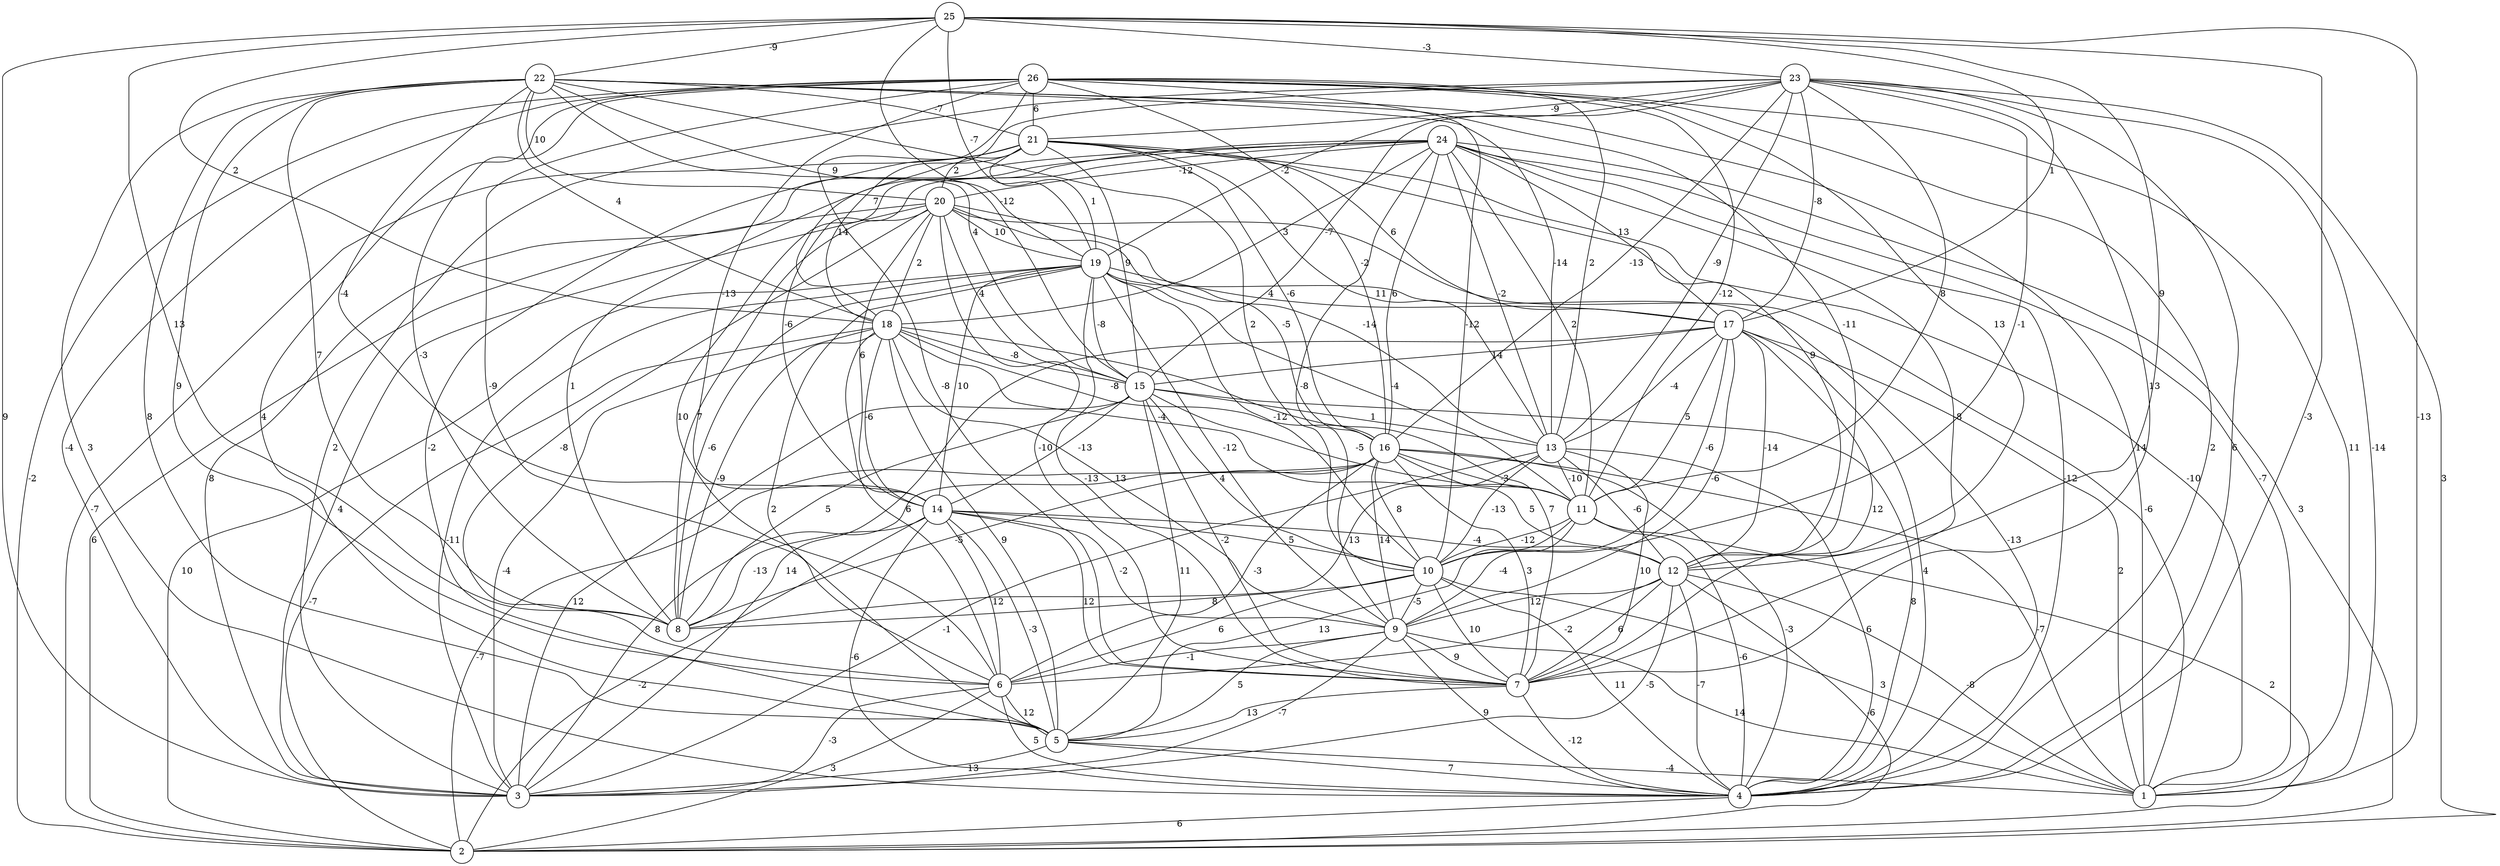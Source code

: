 graph { 
	 fontname="Helvetica,Arial,sans-serif" 
	 node [shape = circle]; 
	 26 -- 1 [label = "11"];
	 26 -- 2 [label = "-2"];
	 26 -- 3 [label = "-4"];
	 26 -- 4 [label = "2"];
	 26 -- 5 [label = "4"];
	 26 -- 6 [label = "-9"];
	 26 -- 7 [label = "-8"];
	 26 -- 8 [label = "-3"];
	 26 -- 10 [label = "-12"];
	 26 -- 11 [label = "-12"];
	 26 -- 12 [label = "13"];
	 26 -- 13 [label = "2"];
	 26 -- 14 [label = "-13"];
	 26 -- 16 [label = "-2"];
	 26 -- 21 [label = "6"];
	 25 -- 1 [label = "-13"];
	 25 -- 3 [label = "9"];
	 25 -- 4 [label = "-3"];
	 25 -- 8 [label = "13"];
	 25 -- 12 [label = "9"];
	 25 -- 15 [label = "-12"];
	 25 -- 17 [label = "1"];
	 25 -- 18 [label = "2"];
	 25 -- 19 [label = "-7"];
	 25 -- 22 [label = "-9"];
	 25 -- 23 [label = "-3"];
	 24 -- 1 [label = "-7"];
	 24 -- 2 [label = "3"];
	 24 -- 3 [label = "8"];
	 24 -- 4 [label = "-12"];
	 24 -- 6 [label = "10"];
	 24 -- 7 [label = "-8"];
	 24 -- 8 [label = "1"];
	 24 -- 9 [label = "-8"];
	 24 -- 11 [label = "2"];
	 24 -- 13 [label = "-2"];
	 24 -- 14 [label = "-6"];
	 24 -- 16 [label = "6"];
	 24 -- 17 [label = "13"];
	 24 -- 18 [label = "3"];
	 24 -- 20 [label = "-12"];
	 23 -- 1 [label = "-14"];
	 23 -- 2 [label = "3"];
	 23 -- 3 [label = "2"];
	 23 -- 4 [label = "6"];
	 23 -- 7 [label = "13"];
	 23 -- 10 [label = "-1"];
	 23 -- 11 [label = "8"];
	 23 -- 13 [label = "-9"];
	 23 -- 15 [label = "-7"];
	 23 -- 16 [label = "-13"];
	 23 -- 17 [label = "-8"];
	 23 -- 18 [label = "7"];
	 23 -- 19 [label = "-2"];
	 23 -- 21 [label = "-9"];
	 22 -- 1 [label = "14"];
	 22 -- 4 [label = "3"];
	 22 -- 5 [label = "8"];
	 22 -- 6 [label = "9"];
	 22 -- 8 [label = "7"];
	 22 -- 10 [label = "2"];
	 22 -- 12 [label = "-11"];
	 22 -- 13 [label = "-14"];
	 22 -- 14 [label = "-4"];
	 22 -- 15 [label = "4"];
	 22 -- 18 [label = "4"];
	 22 -- 19 [label = "9"];
	 22 -- 20 [label = "10"];
	 22 -- 21 [label = "-7"];
	 21 -- 1 [label = "-10"];
	 21 -- 2 [label = "-7"];
	 21 -- 5 [label = "-2"];
	 21 -- 12 [label = "9"];
	 21 -- 13 [label = "11"];
	 21 -- 15 [label = "9"];
	 21 -- 16 [label = "-6"];
	 21 -- 17 [label = "6"];
	 21 -- 18 [label = "14"];
	 21 -- 19 [label = "1"];
	 21 -- 20 [label = "2"];
	 20 -- 1 [label = "-6"];
	 20 -- 2 [label = "6"];
	 20 -- 3 [label = "4"];
	 20 -- 6 [label = "-8"];
	 20 -- 7 [label = "-10"];
	 20 -- 8 [label = "7"];
	 20 -- 13 [label = "-14"];
	 20 -- 14 [label = "6"];
	 20 -- 15 [label = "4"];
	 20 -- 16 [label = "-5"];
	 20 -- 18 [label = "2"];
	 20 -- 19 [label = "10"];
	 19 -- 2 [label = "10"];
	 19 -- 3 [label = "-11"];
	 19 -- 4 [label = "-13"];
	 19 -- 5 [label = "2"];
	 19 -- 7 [label = "-13"];
	 19 -- 8 [label = "-6"];
	 19 -- 9 [label = "-12"];
	 19 -- 10 [label = "-12"];
	 19 -- 11 [label = "-4"];
	 19 -- 14 [label = "10"];
	 19 -- 15 [label = "-8"];
	 19 -- 17 [label = "4"];
	 18 -- 2 [label = "-7"];
	 18 -- 3 [label = "-4"];
	 18 -- 5 [label = "9"];
	 18 -- 6 [label = "6"];
	 18 -- 7 [label = "7"];
	 18 -- 8 [label = "-9"];
	 18 -- 9 [label = "13"];
	 18 -- 11 [label = "-4"];
	 18 -- 14 [label = "-6"];
	 18 -- 15 [label = "-8"];
	 18 -- 16 [label = "-8"];
	 17 -- 1 [label = "2"];
	 17 -- 3 [label = "14"];
	 17 -- 4 [label = "4"];
	 17 -- 7 [label = "12"];
	 17 -- 9 [label = "-6"];
	 17 -- 10 [label = "-6"];
	 17 -- 11 [label = "5"];
	 17 -- 12 [label = "-14"];
	 17 -- 13 [label = "-4"];
	 17 -- 15 [label = "14"];
	 16 -- 1 [label = "-7"];
	 16 -- 2 [label = "-7"];
	 16 -- 3 [label = "8"];
	 16 -- 4 [label = "-3"];
	 16 -- 6 [label = "-3"];
	 16 -- 7 [label = "3"];
	 16 -- 8 [label = "-5"];
	 16 -- 9 [label = "14"];
	 16 -- 10 [label = "8"];
	 16 -- 11 [label = "-3"];
	 16 -- 12 [label = "5"];
	 15 -- 3 [label = "12"];
	 15 -- 4 [label = "8"];
	 15 -- 5 [label = "11"];
	 15 -- 7 [label = "-2"];
	 15 -- 8 [label = "5"];
	 15 -- 10 [label = "4"];
	 15 -- 11 [label = "-5"];
	 15 -- 13 [label = "1"];
	 15 -- 14 [label = "-13"];
	 14 -- 2 [label = "-2"];
	 14 -- 4 [label = "-6"];
	 14 -- 5 [label = "-3"];
	 14 -- 6 [label = "12"];
	 14 -- 7 [label = "12"];
	 14 -- 8 [label = "-13"];
	 14 -- 9 [label = "-2"];
	 14 -- 10 [label = "5"];
	 14 -- 12 [label = "-4"];
	 13 -- 3 [label = "-1"];
	 13 -- 4 [label = "6"];
	 13 -- 7 [label = "10"];
	 13 -- 8 [label = "13"];
	 13 -- 10 [label = "-13"];
	 13 -- 11 [label = "-10"];
	 13 -- 12 [label = "-6"];
	 12 -- 1 [label = "-8"];
	 12 -- 2 [label = "-6"];
	 12 -- 3 [label = "-5"];
	 12 -- 4 [label = "-7"];
	 12 -- 6 [label = "-2"];
	 12 -- 7 [label = "6"];
	 12 -- 9 [label = "12"];
	 11 -- 2 [label = "2"];
	 11 -- 4 [label = "-6"];
	 11 -- 5 [label = "13"];
	 11 -- 9 [label = "-4"];
	 11 -- 10 [label = "-12"];
	 10 -- 1 [label = "3"];
	 10 -- 4 [label = "11"];
	 10 -- 6 [label = "6"];
	 10 -- 7 [label = "10"];
	 10 -- 8 [label = "8"];
	 10 -- 9 [label = "-5"];
	 9 -- 1 [label = "14"];
	 9 -- 3 [label = "-7"];
	 9 -- 4 [label = "9"];
	 9 -- 5 [label = "5"];
	 9 -- 6 [label = "-1"];
	 9 -- 7 [label = "9"];
	 7 -- 4 [label = "-12"];
	 7 -- 5 [label = "13"];
	 6 -- 2 [label = "3"];
	 6 -- 3 [label = "-3"];
	 6 -- 4 [label = "5"];
	 6 -- 5 [label = "12"];
	 5 -- 1 [label = "-4"];
	 5 -- 3 [label = "13"];
	 5 -- 4 [label = "7"];
	 4 -- 2 [label = "6"];
	 1;
	 2;
	 3;
	 4;
	 5;
	 6;
	 7;
	 8;
	 9;
	 10;
	 11;
	 12;
	 13;
	 14;
	 15;
	 16;
	 17;
	 18;
	 19;
	 20;
	 21;
	 22;
	 23;
	 24;
	 25;
	 26;
}
